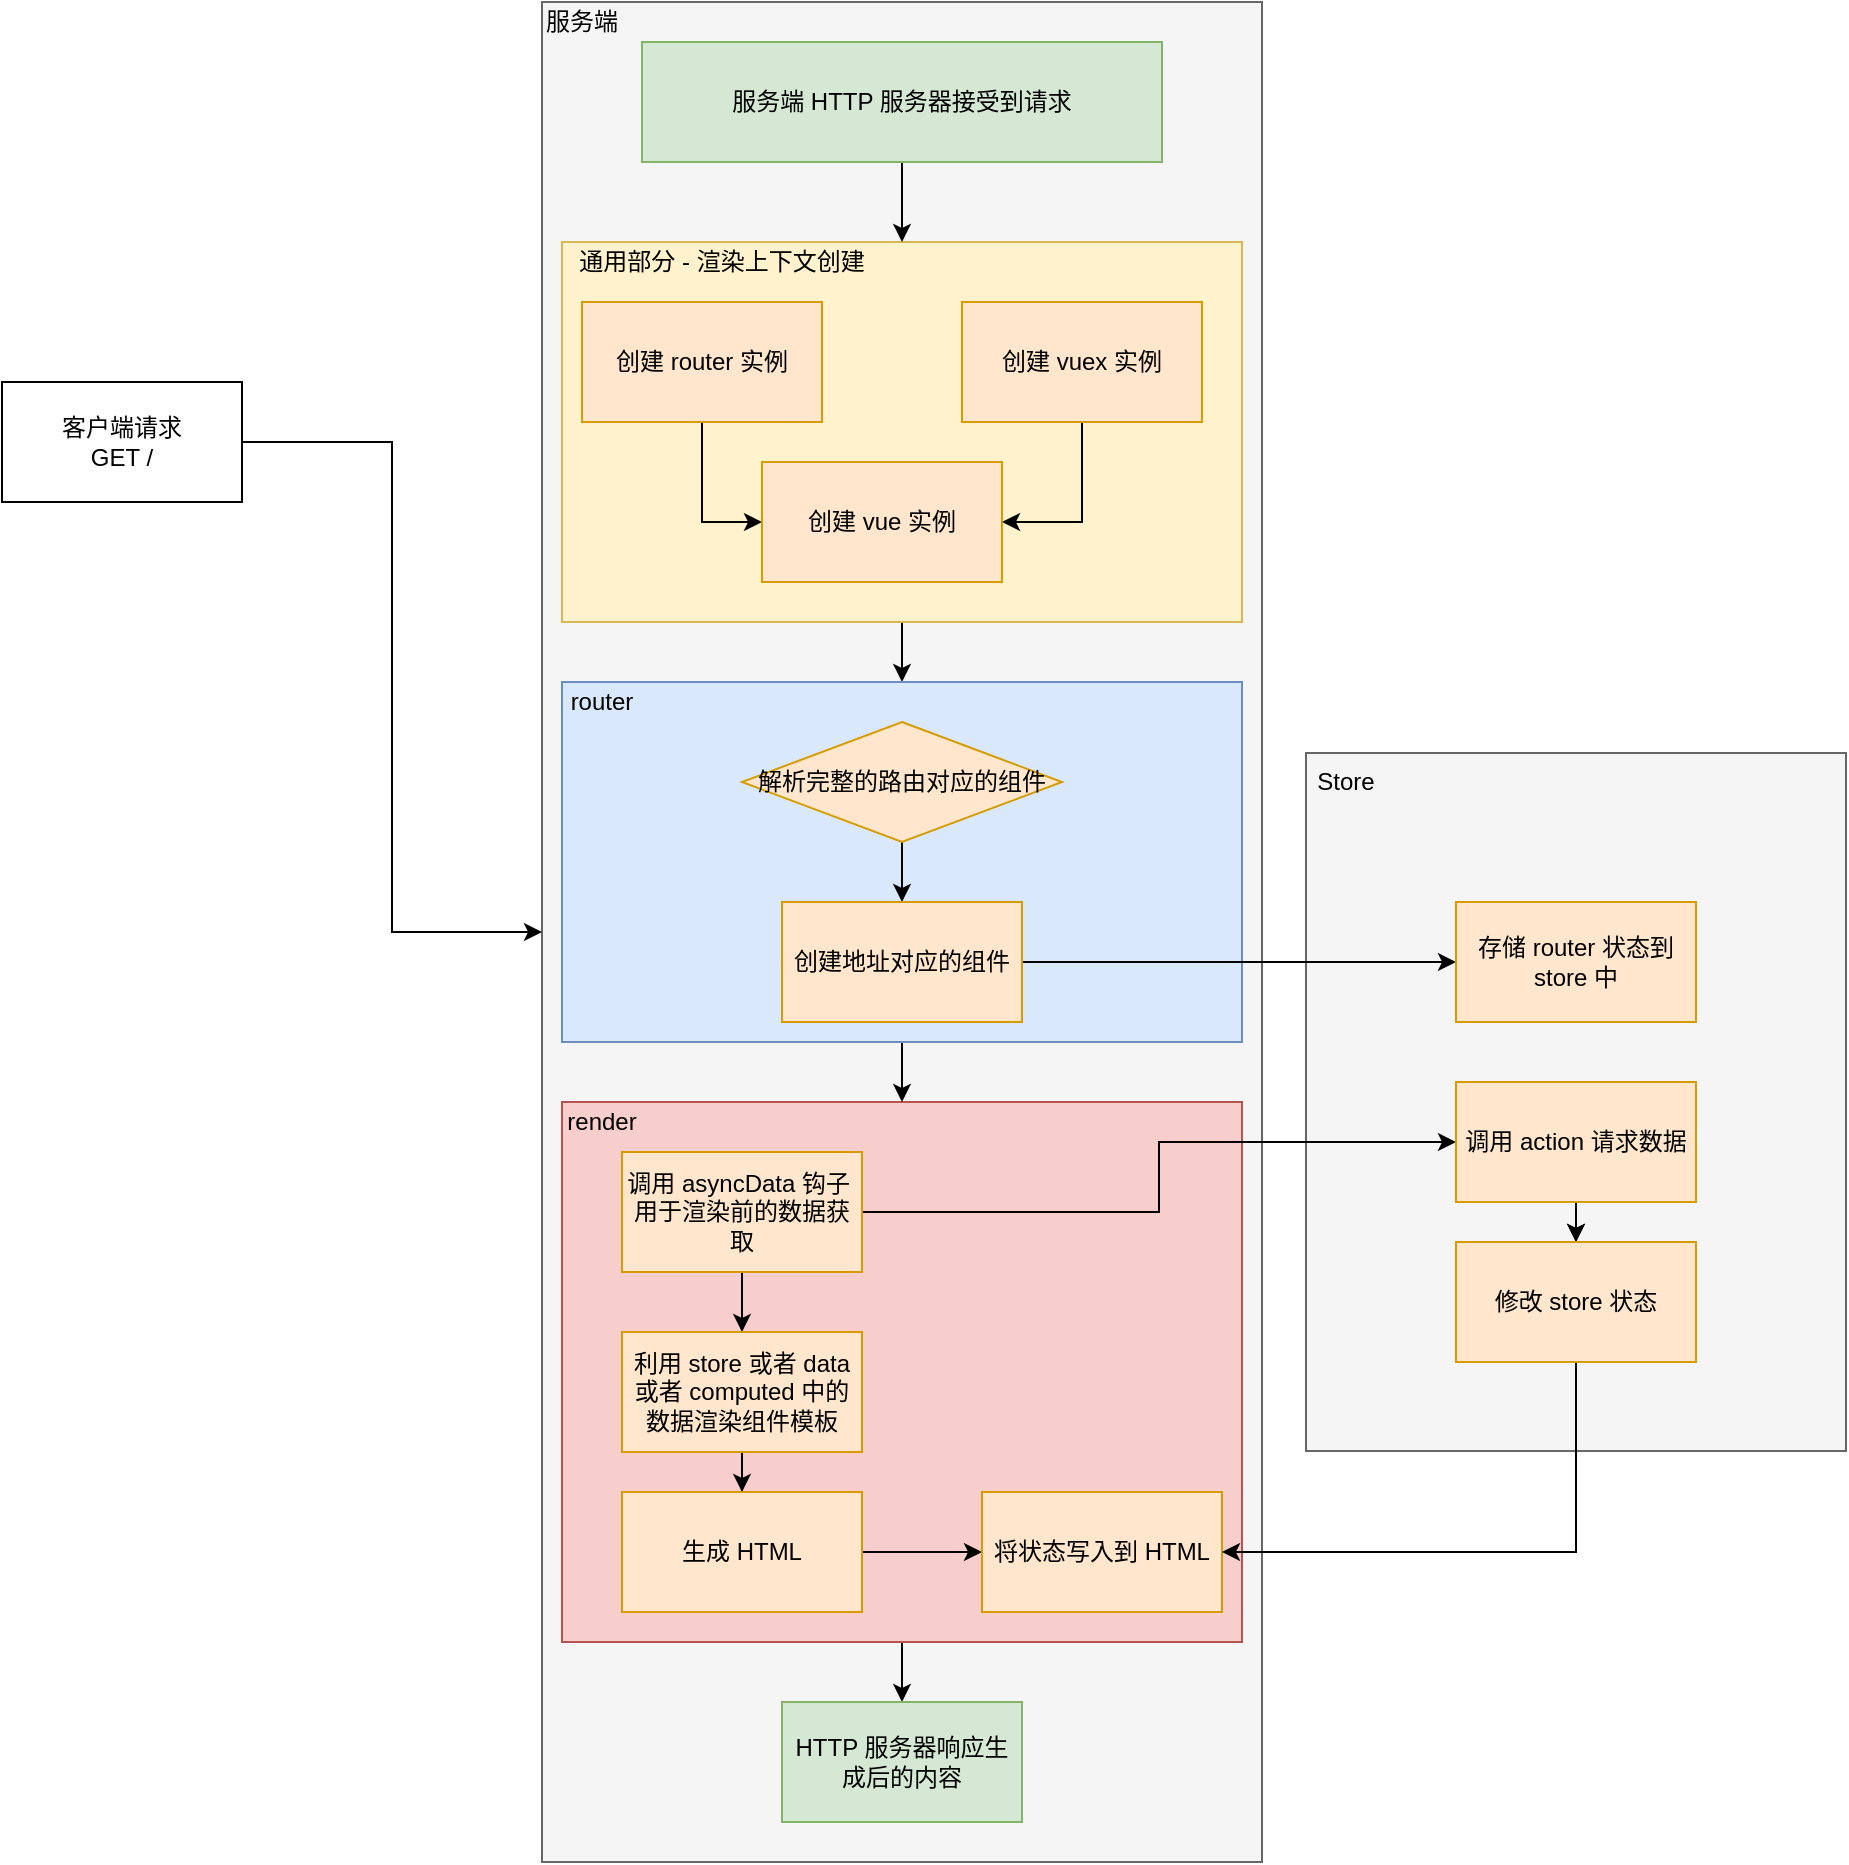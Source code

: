 <mxfile version="10.8.0" type="device"><diagram id="AVsP5QhqLf01UPp9eheC" name="第 1 页"><mxGraphModel dx="996" dy="605" grid="1" gridSize="10" guides="1" tooltips="1" connect="1" arrows="1" fold="1" page="1" pageScale="1" pageWidth="827" pageHeight="1169" math="0" shadow="0"><root><mxCell id="0"/><mxCell id="1" parent="0"/><mxCell id="VnliflJySmALNpwJbbTP-46" value="" style="rounded=0;whiteSpace=wrap;html=1;fillColor=#f5f5f5;strokeColor=#666666;fontColor=#333333;" vertex="1" parent="1"><mxGeometry x="752" y="445.5" width="270" height="349" as="geometry"/></mxCell><mxCell id="VnliflJySmALNpwJbbTP-1" value="" style="rounded=0;whiteSpace=wrap;html=1;fillColor=#f5f5f5;strokeColor=#666666;fontColor=#333333;" vertex="1" parent="1"><mxGeometry x="370" y="70" width="360" height="930" as="geometry"/></mxCell><mxCell id="VnliflJySmALNpwJbbTP-44" style="edgeStyle=orthogonalEdgeStyle;rounded=0;orthogonalLoop=1;jettySize=auto;html=1;exitX=0.5;exitY=1;exitDx=0;exitDy=0;entryX=0.5;entryY=0;entryDx=0;entryDy=0;" edge="1" parent="1" source="VnliflJySmALNpwJbbTP-38" target="VnliflJySmALNpwJbbTP-43"><mxGeometry relative="1" as="geometry"/></mxCell><mxCell id="VnliflJySmALNpwJbbTP-38" value="" style="rounded=0;whiteSpace=wrap;html=1;fillColor=#f8cecc;strokeColor=#b85450;" vertex="1" parent="1"><mxGeometry x="380" y="620" width="340" height="270" as="geometry"/></mxCell><mxCell id="VnliflJySmALNpwJbbTP-2" value="服务端" style="text;html=1;strokeColor=none;fillColor=none;align=center;verticalAlign=middle;whiteSpace=wrap;rounded=0;" vertex="1" parent="1"><mxGeometry x="370" y="70" width="40" height="20" as="geometry"/></mxCell><mxCell id="VnliflJySmALNpwJbbTP-4" style="edgeStyle=orthogonalEdgeStyle;rounded=0;orthogonalLoop=1;jettySize=auto;html=1;entryX=0;entryY=0.5;entryDx=0;entryDy=0;" edge="1" parent="1" source="VnliflJySmALNpwJbbTP-3" target="VnliflJySmALNpwJbbTP-1"><mxGeometry relative="1" as="geometry"/></mxCell><mxCell id="VnliflJySmALNpwJbbTP-3" value="客户端请求&lt;br&gt;GET /&lt;br&gt;" style="rounded=0;whiteSpace=wrap;html=1;" vertex="1" parent="1"><mxGeometry x="100" y="260" width="120" height="60" as="geometry"/></mxCell><mxCell id="VnliflJySmALNpwJbbTP-17" style="edgeStyle=orthogonalEdgeStyle;rounded=0;orthogonalLoop=1;jettySize=auto;html=1;exitX=0.5;exitY=1;exitDx=0;exitDy=0;entryX=0.5;entryY=0;entryDx=0;entryDy=0;" edge="1" parent="1" source="VnliflJySmALNpwJbbTP-5" target="VnliflJySmALNpwJbbTP-16"><mxGeometry relative="1" as="geometry"/></mxCell><mxCell id="VnliflJySmALNpwJbbTP-5" value="" style="rounded=0;whiteSpace=wrap;html=1;fillColor=#fff2cc;strokeColor=#d6b656;" vertex="1" parent="1"><mxGeometry x="380" y="190" width="340" height="190" as="geometry"/></mxCell><mxCell id="VnliflJySmALNpwJbbTP-6" value="通用部分 - 渲染上下文创建" style="text;html=1;strokeColor=none;fillColor=none;align=center;verticalAlign=middle;whiteSpace=wrap;rounded=0;" vertex="1" parent="1"><mxGeometry x="380" y="190" width="160" height="20" as="geometry"/></mxCell><mxCell id="VnliflJySmALNpwJbbTP-19" style="edgeStyle=orthogonalEdgeStyle;rounded=0;orthogonalLoop=1;jettySize=auto;html=1;exitX=0.5;exitY=1;exitDx=0;exitDy=0;entryX=0;entryY=0.5;entryDx=0;entryDy=0;" edge="1" parent="1" source="VnliflJySmALNpwJbbTP-7" target="VnliflJySmALNpwJbbTP-9"><mxGeometry relative="1" as="geometry"/></mxCell><mxCell id="VnliflJySmALNpwJbbTP-7" value="创建 router 实例" style="rounded=0;whiteSpace=wrap;html=1;fillColor=#ffe6cc;strokeColor=#d79b00;" vertex="1" parent="1"><mxGeometry x="390" y="220" width="120" height="60" as="geometry"/></mxCell><mxCell id="VnliflJySmALNpwJbbTP-20" style="edgeStyle=orthogonalEdgeStyle;rounded=0;orthogonalLoop=1;jettySize=auto;html=1;exitX=0.5;exitY=1;exitDx=0;exitDy=0;entryX=1;entryY=0.5;entryDx=0;entryDy=0;" edge="1" parent="1" source="VnliflJySmALNpwJbbTP-8" target="VnliflJySmALNpwJbbTP-9"><mxGeometry relative="1" as="geometry"/></mxCell><mxCell id="VnliflJySmALNpwJbbTP-8" value="创建 vuex 实例" style="rounded=0;whiteSpace=wrap;html=1;fillColor=#ffe6cc;strokeColor=#d79b00;" vertex="1" parent="1"><mxGeometry x="580" y="220" width="120" height="60" as="geometry"/></mxCell><mxCell id="VnliflJySmALNpwJbbTP-9" value="创建 vue 实例" style="rounded=0;whiteSpace=wrap;html=1;fillColor=#ffe6cc;strokeColor=#d79b00;" vertex="1" parent="1"><mxGeometry x="480" y="300" width="120" height="60" as="geometry"/></mxCell><mxCell id="VnliflJySmALNpwJbbTP-15" style="edgeStyle=orthogonalEdgeStyle;rounded=0;orthogonalLoop=1;jettySize=auto;html=1;entryX=0.5;entryY=0;entryDx=0;entryDy=0;" edge="1" parent="1" source="VnliflJySmALNpwJbbTP-14" target="VnliflJySmALNpwJbbTP-5"><mxGeometry relative="1" as="geometry"/></mxCell><mxCell id="VnliflJySmALNpwJbbTP-14" value="服务端 HTTP 服务器接受到请求" style="rounded=0;whiteSpace=wrap;html=1;fillColor=#d5e8d4;strokeColor=#82b366;" vertex="1" parent="1"><mxGeometry x="420" y="90" width="260" height="60" as="geometry"/></mxCell><mxCell id="VnliflJySmALNpwJbbTP-41" style="edgeStyle=orthogonalEdgeStyle;rounded=0;orthogonalLoop=1;jettySize=auto;html=1;exitX=0.5;exitY=1;exitDx=0;exitDy=0;entryX=0.5;entryY=0;entryDx=0;entryDy=0;" edge="1" parent="1" source="VnliflJySmALNpwJbbTP-16" target="VnliflJySmALNpwJbbTP-38"><mxGeometry relative="1" as="geometry"/></mxCell><mxCell id="VnliflJySmALNpwJbbTP-16" value="" style="rounded=0;whiteSpace=wrap;html=1;fillColor=#dae8fc;strokeColor=#6c8ebf;" vertex="1" parent="1"><mxGeometry x="380" y="410" width="340" height="180" as="geometry"/></mxCell><mxCell id="VnliflJySmALNpwJbbTP-18" value="router" style="text;html=1;strokeColor=none;fillColor=none;align=center;verticalAlign=middle;whiteSpace=wrap;rounded=0;" vertex="1" parent="1"><mxGeometry x="380" y="410" width="40" height="20" as="geometry"/></mxCell><mxCell id="VnliflJySmALNpwJbbTP-23" style="edgeStyle=orthogonalEdgeStyle;rounded=0;orthogonalLoop=1;jettySize=auto;html=1;exitX=0.5;exitY=1;exitDx=0;exitDy=0;entryX=0.5;entryY=0;entryDx=0;entryDy=0;" edge="1" parent="1" source="VnliflJySmALNpwJbbTP-21" target="VnliflJySmALNpwJbbTP-22"><mxGeometry relative="1" as="geometry"/></mxCell><mxCell id="VnliflJySmALNpwJbbTP-21" value="解析完整的路由对应的组件" style="rhombus;whiteSpace=wrap;html=1;fontFamily=Helvetica;fontSize=12;align=center;strokeColor=#d79b00;fillColor=#ffe6cc;" vertex="1" parent="1"><mxGeometry x="470" y="430" width="160" height="60" as="geometry"/></mxCell><mxCell id="VnliflJySmALNpwJbbTP-56" style="edgeStyle=orthogonalEdgeStyle;rounded=0;orthogonalLoop=1;jettySize=auto;html=1;exitX=1;exitY=0.5;exitDx=0;exitDy=0;entryX=0;entryY=0.5;entryDx=0;entryDy=0;" edge="1" parent="1" source="VnliflJySmALNpwJbbTP-22" target="VnliflJySmALNpwJbbTP-55"><mxGeometry relative="1" as="geometry"/></mxCell><mxCell id="VnliflJySmALNpwJbbTP-22" value="创建地址对应的组件" style="rounded=0;whiteSpace=wrap;html=1;fillColor=#ffe6cc;strokeColor=#d79b00;" vertex="1" parent="1"><mxGeometry x="490" y="520" width="120" height="60" as="geometry"/></mxCell><mxCell id="VnliflJySmALNpwJbbTP-27" value="" style="edgeStyle=orthogonalEdgeStyle;rounded=0;orthogonalLoop=1;jettySize=auto;html=1;" edge="1" parent="1" source="VnliflJySmALNpwJbbTP-24" target="VnliflJySmALNpwJbbTP-26"><mxGeometry relative="1" as="geometry"/></mxCell><mxCell id="VnliflJySmALNpwJbbTP-47" style="edgeStyle=orthogonalEdgeStyle;rounded=0;orthogonalLoop=1;jettySize=auto;html=1;exitX=1;exitY=0.5;exitDx=0;exitDy=0;entryX=0;entryY=0.5;entryDx=0;entryDy=0;" edge="1" parent="1" source="VnliflJySmALNpwJbbTP-24" target="VnliflJySmALNpwJbbTP-49"><mxGeometry relative="1" as="geometry"/></mxCell><mxCell id="VnliflJySmALNpwJbbTP-24" value="调用&amp;nbsp;&lt;span&gt;asyncData&amp;nbsp;&lt;/span&gt;钩子&amp;nbsp;&lt;span&gt;&lt;br&gt;用于渲染前的数据获取&lt;/span&gt;" style="rounded=0;whiteSpace=wrap;html=1;fillColor=#ffe6cc;strokeColor=#d79b00;" vertex="1" parent="1"><mxGeometry x="410" y="645" width="120" height="60" as="geometry"/></mxCell><mxCell id="VnliflJySmALNpwJbbTP-29" value="" style="edgeStyle=orthogonalEdgeStyle;rounded=0;orthogonalLoop=1;jettySize=auto;html=1;" edge="1" parent="1" source="VnliflJySmALNpwJbbTP-26" target="VnliflJySmALNpwJbbTP-28"><mxGeometry relative="1" as="geometry"/></mxCell><mxCell id="VnliflJySmALNpwJbbTP-26" value="利用 store 或者 data 或者 computed 中的数据渲染组件模板&lt;br&gt;" style="rounded=0;whiteSpace=wrap;html=1;fillColor=#ffe6cc;strokeColor=#d79b00;" vertex="1" parent="1"><mxGeometry x="410" y="735" width="120" height="60" as="geometry"/></mxCell><mxCell id="VnliflJySmALNpwJbbTP-35" value="" style="edgeStyle=orthogonalEdgeStyle;rounded=0;orthogonalLoop=1;jettySize=auto;html=1;" edge="1" parent="1" source="VnliflJySmALNpwJbbTP-28" target="VnliflJySmALNpwJbbTP-34"><mxGeometry relative="1" as="geometry"/></mxCell><mxCell id="VnliflJySmALNpwJbbTP-28" value="生成 HTML" style="rounded=0;whiteSpace=wrap;html=1;fillColor=#ffe6cc;strokeColor=#d79b00;" vertex="1" parent="1"><mxGeometry x="410" y="815" width="120" height="60" as="geometry"/></mxCell><mxCell id="VnliflJySmALNpwJbbTP-34" value="将状态写入到 HTML" style="rounded=0;whiteSpace=wrap;html=1;fillColor=#ffe6cc;strokeColor=#d79b00;" vertex="1" parent="1"><mxGeometry x="590" y="815" width="120" height="60" as="geometry"/></mxCell><mxCell id="VnliflJySmALNpwJbbTP-42" value="render" style="text;html=1;strokeColor=none;fillColor=none;align=center;verticalAlign=middle;whiteSpace=wrap;rounded=0;" vertex="1" parent="1"><mxGeometry x="380" y="620" width="40" height="20" as="geometry"/></mxCell><mxCell id="VnliflJySmALNpwJbbTP-43" value="HTTP 服务器响应生成后的内容" style="rounded=0;whiteSpace=wrap;html=1;fillColor=#d5e8d4;strokeColor=#82b366;" vertex="1" parent="1"><mxGeometry x="490" y="920" width="120" height="60" as="geometry"/></mxCell><mxCell id="VnliflJySmALNpwJbbTP-48" value="Store" style="text;html=1;strokeColor=none;fillColor=none;align=center;verticalAlign=middle;whiteSpace=wrap;rounded=0;" vertex="1" parent="1"><mxGeometry x="752" y="450" width="40" height="20" as="geometry"/></mxCell><mxCell id="VnliflJySmALNpwJbbTP-51" value="" style="edgeStyle=orthogonalEdgeStyle;rounded=0;orthogonalLoop=1;jettySize=auto;html=1;" edge="1" parent="1" source="VnliflJySmALNpwJbbTP-49" target="VnliflJySmALNpwJbbTP-50"><mxGeometry relative="1" as="geometry"/></mxCell><mxCell id="VnliflJySmALNpwJbbTP-52" value="" style="edgeStyle=orthogonalEdgeStyle;rounded=0;orthogonalLoop=1;jettySize=auto;html=1;" edge="1" parent="1" source="VnliflJySmALNpwJbbTP-49" target="VnliflJySmALNpwJbbTP-50"><mxGeometry relative="1" as="geometry"/></mxCell><mxCell id="VnliflJySmALNpwJbbTP-49" value="调用 action 请求数据" style="rounded=0;whiteSpace=wrap;html=1;fillColor=#ffe6cc;strokeColor=#d79b00;" vertex="1" parent="1"><mxGeometry x="827" y="610" width="120" height="60" as="geometry"/></mxCell><mxCell id="VnliflJySmALNpwJbbTP-57" style="edgeStyle=orthogonalEdgeStyle;rounded=0;orthogonalLoop=1;jettySize=auto;html=1;exitX=0.5;exitY=1;exitDx=0;exitDy=0;entryX=1;entryY=0.5;entryDx=0;entryDy=0;" edge="1" parent="1" source="VnliflJySmALNpwJbbTP-50" target="VnliflJySmALNpwJbbTP-34"><mxGeometry relative="1" as="geometry"/></mxCell><mxCell id="VnliflJySmALNpwJbbTP-50" value="修改 store 状态" style="rounded=0;whiteSpace=wrap;html=1;fillColor=#ffe6cc;strokeColor=#d79b00;" vertex="1" parent="1"><mxGeometry x="827" y="690" width="120" height="60" as="geometry"/></mxCell><mxCell id="VnliflJySmALNpwJbbTP-55" value="存储 router 状态到&lt;br&gt;store 中&lt;br&gt;" style="rounded=0;whiteSpace=wrap;html=1;fillColor=#ffe6cc;strokeColor=#d79b00;" vertex="1" parent="1"><mxGeometry x="827" y="520" width="120" height="60" as="geometry"/></mxCell></root></mxGraphModel></diagram></mxfile>